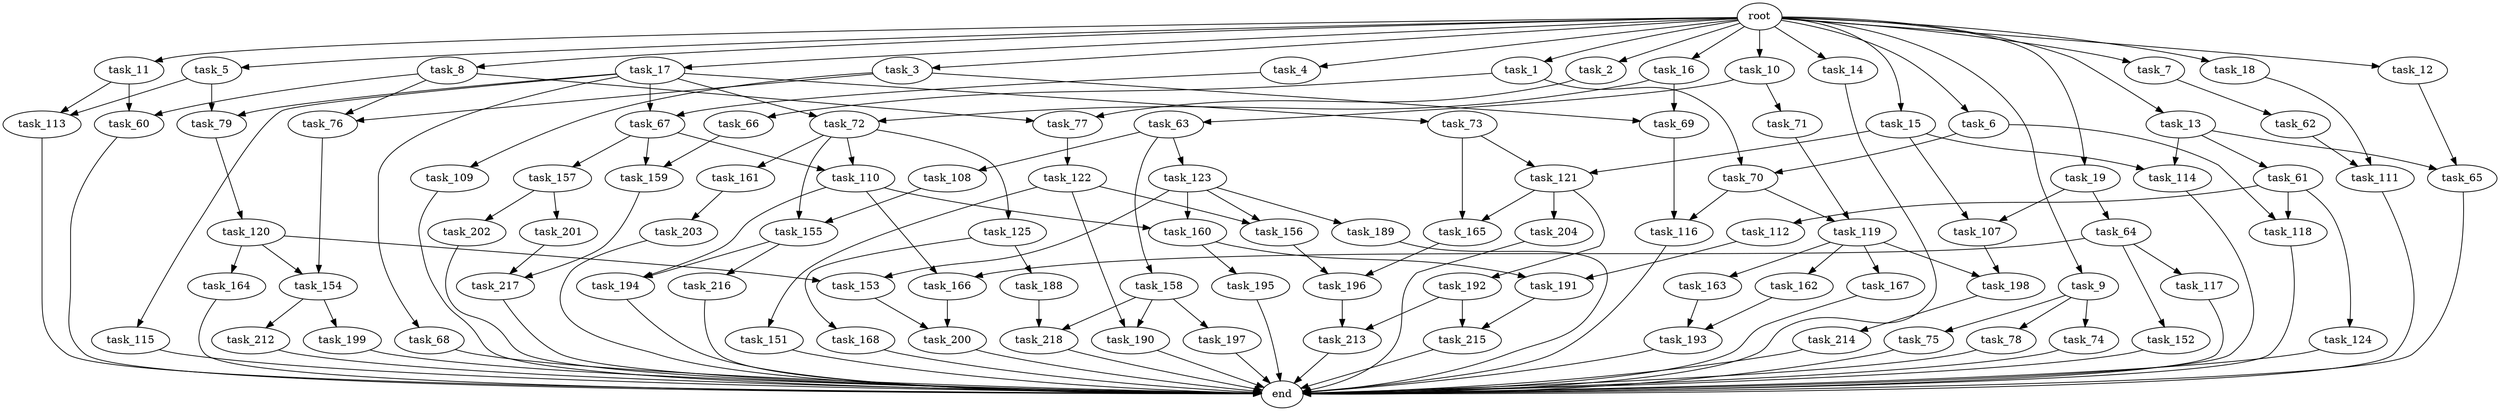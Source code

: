 digraph G {
  task_11 [size="2.048000"];
  task_168 [size="1099511627.776000"];
  task_195 [size="1391569403.904000"];
  task_64 [size="618475290.624000"];
  task_17 [size="2.048000"];
  task_190 [size="1047972020.224000"];
  task_217 [size="2336462209.024000"];
  task_72 [size="1786706395.136000"];
  task_69 [size="2559800508.416000"];
  task_155 [size="1872605741.056000"];
  task_109 [size="841813590.016000"];
  task_189 [size="1099511627.776000"];
  task_199 [size="274877906.944000"];
  task_73 [size="68719476.736000"];
  task_200 [size="1941325217.792000"];
  task_197 [size="429496729.600000"];
  task_67 [size="1168231104.512000"];
  task_113 [size="687194767.360000"];
  task_7 [size="2.048000"];
  task_79 [size="687194767.360000"];
  task_214 [size="68719476.736000"];
  task_157 [size="154618822.656000"];
  task_216 [size="1717986918.400000"];
  task_115 [size="68719476.736000"];
  task_75 [size="1099511627.776000"];
  task_192 [size="1717986918.400000"];
  task_203 [size="618475290.624000"];
  task_63 [size="68719476.736000"];
  task_188 [size="1099511627.776000"];
  task_61 [size="68719476.736000"];
  task_119 [size="1821066133.504000"];
  task_107 [size="1460288880.640000"];
  task_196 [size="584115552.256000"];
  task_112 [size="154618822.656000"];
  task_121 [size="2233382993.920000"];
  task_198 [size="309237645.312000"];
  task_3 [size="2.048000"];
  task_202 [size="1391569403.904000"];
  task_14 [size="2.048000"];
  task_62 [size="274877906.944000"];
  task_125 [size="1717986918.400000"];
  task_153 [size="1717986918.400000"];
  task_215 [size="773094113.280000"];
  task_108 [size="274877906.944000"];
  task_158 [size="274877906.944000"];
  task_9 [size="2.048000"];
  task_8 [size="2.048000"];
  end [size="0.000000"];
  root [size="0.000000"];
  task_191 [size="2233382993.920000"];
  task_212 [size="274877906.944000"];
  task_161 [size="1717986918.400000"];
  task_218 [size="2147483648.000000"];
  task_165 [size="3109556322.304000"];
  task_4 [size="2.048000"];
  task_70 [size="429496729.600000"];
  task_65 [size="343597383.680000"];
  task_78 [size="1099511627.776000"];
  task_60 [size="137438953.472000"];
  task_13 [size="2.048000"];
  task_19 [size="2.048000"];
  task_194 [size="1992864825.344000"];
  task_66 [size="154618822.656000"];
  task_120 [size="429496729.600000"];
  task_5 [size="2.048000"];
  task_204 [size="1717986918.400000"];
  task_154 [size="2336462209.024000"];
  task_124 [size="154618822.656000"];
  task_6 [size="2.048000"];
  task_122 [size="841813590.016000"];
  task_116 [size="1271310319.616000"];
  task_16 [size="2.048000"];
  task_201 [size="1391569403.904000"];
  task_152 [size="1099511627.776000"];
  task_117 [size="1099511627.776000"];
  task_213 [size="687194767.360000"];
  task_15 [size="2.048000"];
  task_166 [size="1374389534.720000"];
  task_10 [size="2.048000"];
  task_118 [size="429496729.600000"];
  task_110 [size="1872605741.056000"];
  task_193 [size="2491081031.680000"];
  task_74 [size="1099511627.776000"];
  task_160 [size="1374389534.720000"];
  task_1 [size="2.048000"];
  task_159 [size="1872605741.056000"];
  task_151 [size="618475290.624000"];
  task_156 [size="1717986918.400000"];
  task_68 [size="68719476.736000"];
  task_2 [size="2.048000"];
  task_71 [size="68719476.736000"];
  task_114 [size="910533066.752000"];
  task_12 [size="2.048000"];
  task_111 [size="1374389534.720000"];
  task_167 [size="154618822.656000"];
  task_163 [size="154618822.656000"];
  task_123 [size="274877906.944000"];
  task_18 [size="2.048000"];
  task_164 [size="618475290.624000"];
  task_162 [size="154618822.656000"];
  task_77 [size="1460288880.640000"];
  task_76 [size="910533066.752000"];

  task_11 -> task_60 [size="33554432.000000"];
  task_11 -> task_113 [size="33554432.000000"];
  task_168 -> end [size="1.000000"];
  task_195 -> end [size="1.000000"];
  task_64 -> task_152 [size="536870912.000000"];
  task_64 -> task_166 [size="536870912.000000"];
  task_64 -> task_117 [size="536870912.000000"];
  task_17 -> task_68 [size="33554432.000000"];
  task_17 -> task_67 [size="33554432.000000"];
  task_17 -> task_73 [size="33554432.000000"];
  task_17 -> task_79 [size="33554432.000000"];
  task_17 -> task_72 [size="33554432.000000"];
  task_17 -> task_115 [size="33554432.000000"];
  task_190 -> end [size="1.000000"];
  task_217 -> end [size="1.000000"];
  task_72 -> task_155 [size="838860800.000000"];
  task_72 -> task_110 [size="838860800.000000"];
  task_72 -> task_125 [size="838860800.000000"];
  task_72 -> task_161 [size="838860800.000000"];
  task_69 -> task_116 [size="411041792.000000"];
  task_155 -> task_216 [size="838860800.000000"];
  task_155 -> task_194 [size="838860800.000000"];
  task_109 -> end [size="1.000000"];
  task_189 -> end [size="1.000000"];
  task_199 -> end [size="1.000000"];
  task_73 -> task_121 [size="679477248.000000"];
  task_73 -> task_165 [size="679477248.000000"];
  task_200 -> end [size="1.000000"];
  task_197 -> end [size="1.000000"];
  task_67 -> task_110 [size="75497472.000000"];
  task_67 -> task_157 [size="75497472.000000"];
  task_67 -> task_159 [size="75497472.000000"];
  task_113 -> end [size="1.000000"];
  task_7 -> task_62 [size="134217728.000000"];
  task_79 -> task_120 [size="209715200.000000"];
  task_214 -> end [size="1.000000"];
  task_157 -> task_201 [size="679477248.000000"];
  task_157 -> task_202 [size="679477248.000000"];
  task_216 -> end [size="1.000000"];
  task_115 -> end [size="1.000000"];
  task_75 -> end [size="1.000000"];
  task_192 -> task_215 [size="301989888.000000"];
  task_192 -> task_213 [size="301989888.000000"];
  task_203 -> end [size="1.000000"];
  task_63 -> task_108 [size="134217728.000000"];
  task_63 -> task_123 [size="134217728.000000"];
  task_63 -> task_158 [size="134217728.000000"];
  task_188 -> task_218 [size="838860800.000000"];
  task_61 -> task_112 [size="75497472.000000"];
  task_61 -> task_118 [size="75497472.000000"];
  task_61 -> task_124 [size="75497472.000000"];
  task_119 -> task_162 [size="75497472.000000"];
  task_119 -> task_163 [size="75497472.000000"];
  task_119 -> task_167 [size="75497472.000000"];
  task_119 -> task_198 [size="75497472.000000"];
  task_107 -> task_198 [size="75497472.000000"];
  task_196 -> task_213 [size="33554432.000000"];
  task_112 -> task_191 [size="411041792.000000"];
  task_121 -> task_165 [size="838860800.000000"];
  task_121 -> task_204 [size="838860800.000000"];
  task_121 -> task_192 [size="838860800.000000"];
  task_198 -> task_214 [size="33554432.000000"];
  task_3 -> task_109 [size="411041792.000000"];
  task_3 -> task_69 [size="411041792.000000"];
  task_3 -> task_76 [size="411041792.000000"];
  task_202 -> end [size="1.000000"];
  task_14 -> end [size="1.000000"];
  task_62 -> task_111 [size="536870912.000000"];
  task_125 -> task_188 [size="536870912.000000"];
  task_125 -> task_168 [size="536870912.000000"];
  task_153 -> task_200 [size="536870912.000000"];
  task_215 -> end [size="1.000000"];
  task_108 -> task_155 [size="75497472.000000"];
  task_158 -> task_197 [size="209715200.000000"];
  task_158 -> task_190 [size="209715200.000000"];
  task_158 -> task_218 [size="209715200.000000"];
  task_9 -> task_78 [size="536870912.000000"];
  task_9 -> task_74 [size="536870912.000000"];
  task_9 -> task_75 [size="536870912.000000"];
  task_8 -> task_60 [size="33554432.000000"];
  task_8 -> task_77 [size="33554432.000000"];
  task_8 -> task_76 [size="33554432.000000"];
  root -> task_15 [size="1.000000"];
  root -> task_16 [size="1.000000"];
  root -> task_5 [size="1.000000"];
  root -> task_11 [size="1.000000"];
  root -> task_3 [size="1.000000"];
  root -> task_12 [size="1.000000"];
  root -> task_8 [size="1.000000"];
  root -> task_6 [size="1.000000"];
  root -> task_17 [size="1.000000"];
  root -> task_7 [size="1.000000"];
  root -> task_10 [size="1.000000"];
  root -> task_1 [size="1.000000"];
  root -> task_4 [size="1.000000"];
  root -> task_2 [size="1.000000"];
  root -> task_19 [size="1.000000"];
  root -> task_13 [size="1.000000"];
  root -> task_14 [size="1.000000"];
  root -> task_9 [size="1.000000"];
  root -> task_18 [size="1.000000"];
  task_191 -> task_215 [size="75497472.000000"];
  task_212 -> end [size="1.000000"];
  task_161 -> task_203 [size="301989888.000000"];
  task_218 -> end [size="1.000000"];
  task_165 -> task_196 [size="75497472.000000"];
  task_4 -> task_67 [size="536870912.000000"];
  task_70 -> task_119 [size="209715200.000000"];
  task_70 -> task_116 [size="209715200.000000"];
  task_65 -> end [size="1.000000"];
  task_78 -> end [size="1.000000"];
  task_60 -> end [size="1.000000"];
  task_13 -> task_61 [size="33554432.000000"];
  task_13 -> task_65 [size="33554432.000000"];
  task_13 -> task_114 [size="33554432.000000"];
  task_19 -> task_107 [size="301989888.000000"];
  task_19 -> task_64 [size="301989888.000000"];
  task_194 -> end [size="1.000000"];
  task_66 -> task_159 [size="838860800.000000"];
  task_120 -> task_164 [size="301989888.000000"];
  task_120 -> task_154 [size="301989888.000000"];
  task_120 -> task_153 [size="301989888.000000"];
  task_5 -> task_113 [size="301989888.000000"];
  task_5 -> task_79 [size="301989888.000000"];
  task_204 -> end [size="1.000000"];
  task_154 -> task_199 [size="134217728.000000"];
  task_154 -> task_212 [size="134217728.000000"];
  task_124 -> end [size="1.000000"];
  task_6 -> task_118 [size="134217728.000000"];
  task_6 -> task_70 [size="134217728.000000"];
  task_122 -> task_151 [size="301989888.000000"];
  task_122 -> task_156 [size="301989888.000000"];
  task_122 -> task_190 [size="301989888.000000"];
  task_116 -> end [size="1.000000"];
  task_16 -> task_69 [size="838860800.000000"];
  task_16 -> task_72 [size="838860800.000000"];
  task_201 -> task_217 [size="838860800.000000"];
  task_152 -> end [size="1.000000"];
  task_117 -> end [size="1.000000"];
  task_213 -> end [size="1.000000"];
  task_15 -> task_114 [size="411041792.000000"];
  task_15 -> task_121 [size="411041792.000000"];
  task_15 -> task_107 [size="411041792.000000"];
  task_166 -> task_200 [size="411041792.000000"];
  task_10 -> task_63 [size="33554432.000000"];
  task_10 -> task_71 [size="33554432.000000"];
  task_118 -> end [size="1.000000"];
  task_110 -> task_166 [size="134217728.000000"];
  task_110 -> task_160 [size="134217728.000000"];
  task_110 -> task_194 [size="134217728.000000"];
  task_193 -> end [size="1.000000"];
  task_74 -> end [size="1.000000"];
  task_160 -> task_195 [size="679477248.000000"];
  task_160 -> task_191 [size="679477248.000000"];
  task_1 -> task_66 [size="75497472.000000"];
  task_1 -> task_70 [size="75497472.000000"];
  task_159 -> task_217 [size="301989888.000000"];
  task_151 -> end [size="1.000000"];
  task_156 -> task_196 [size="209715200.000000"];
  task_68 -> end [size="1.000000"];
  task_2 -> task_77 [size="679477248.000000"];
  task_71 -> task_119 [size="679477248.000000"];
  task_114 -> end [size="1.000000"];
  task_12 -> task_65 [size="134217728.000000"];
  task_111 -> end [size="1.000000"];
  task_167 -> end [size="1.000000"];
  task_163 -> task_193 [size="679477248.000000"];
  task_123 -> task_156 [size="536870912.000000"];
  task_123 -> task_189 [size="536870912.000000"];
  task_123 -> task_160 [size="536870912.000000"];
  task_123 -> task_153 [size="536870912.000000"];
  task_18 -> task_111 [size="134217728.000000"];
  task_164 -> end [size="1.000000"];
  task_162 -> task_193 [size="536870912.000000"];
  task_77 -> task_122 [size="411041792.000000"];
  task_76 -> task_154 [size="838860800.000000"];
}
